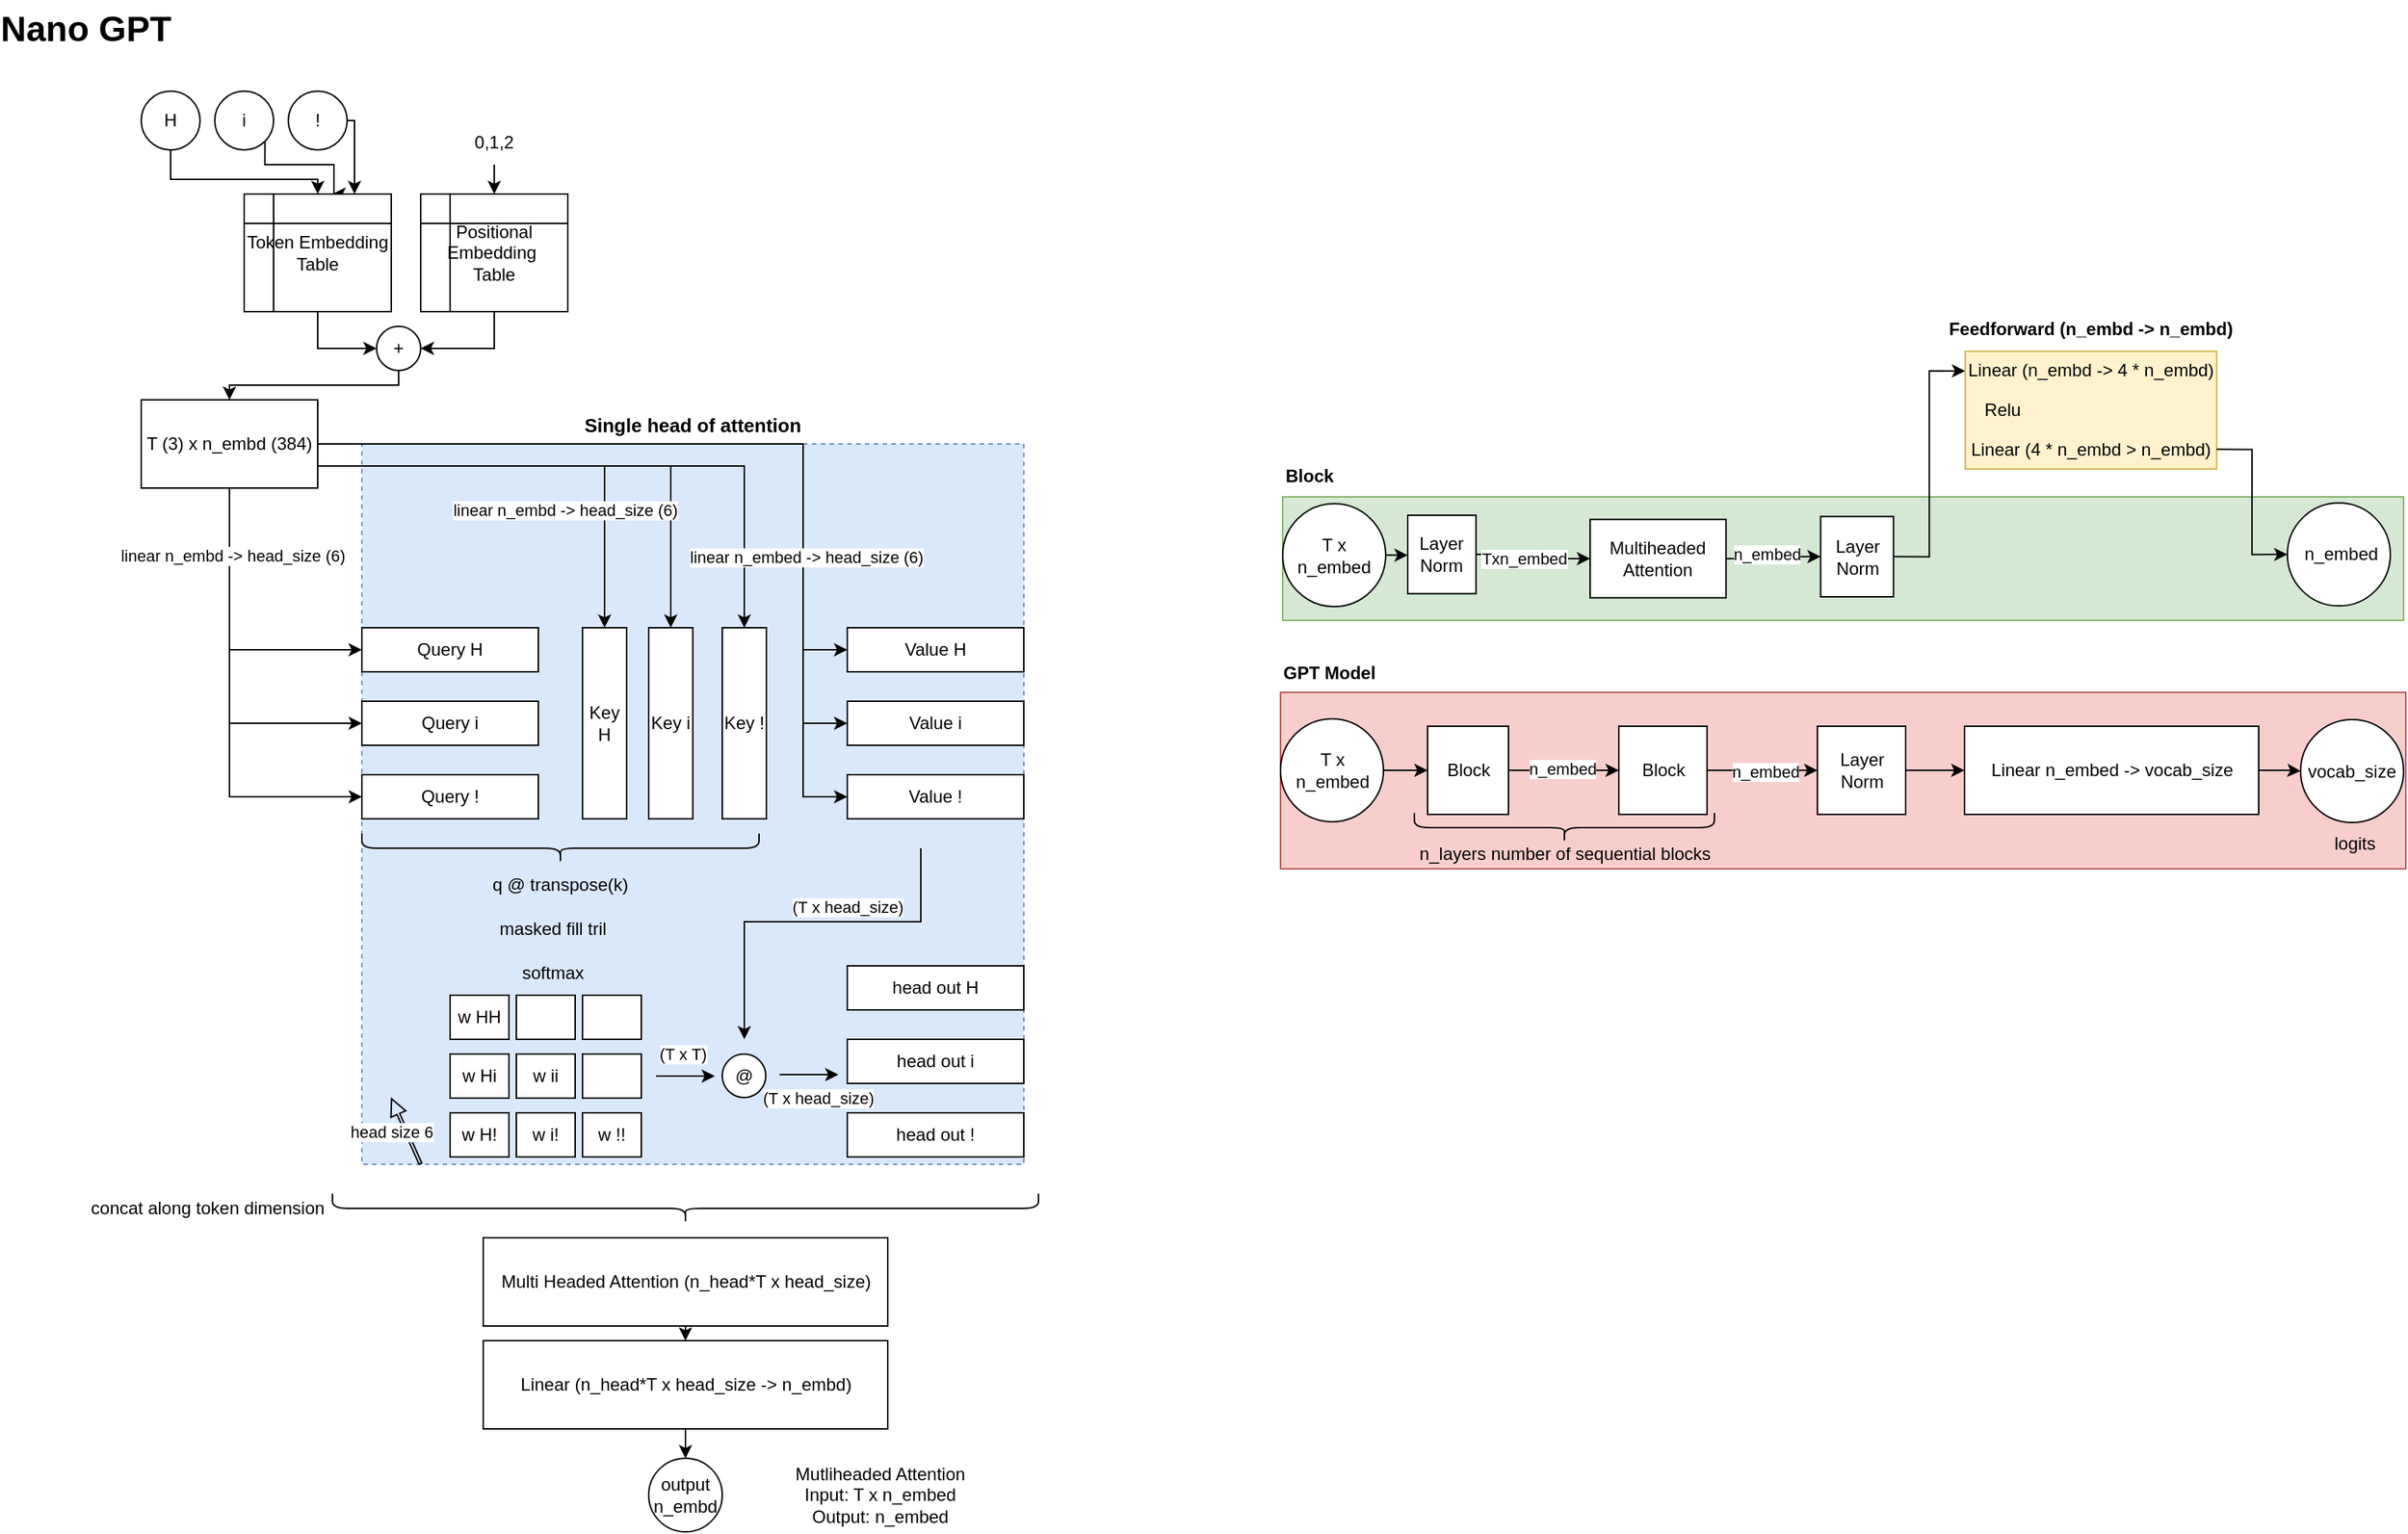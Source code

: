 <mxfile version="24.7.1" type="github">
  <diagram name="Page-1" id="XNl8anMvCdZQgOmeoOen">
    <mxGraphModel dx="3495" dy="2838" grid="0" gridSize="10" guides="1" tooltips="1" connect="1" arrows="1" fold="1" page="1" pageScale="1" pageWidth="850" pageHeight="1100" math="0" shadow="0">
      <root>
        <mxCell id="0" />
        <mxCell id="1" parent="0" />
        <mxCell id="Mk_iKz1ua9PjmVDizpKL-88" value="Single head of attention" style="group;fillColor=#dae8fc;strokeColor=#6c8ebf;gradientColor=none;rounded=0;perimeterSpacing=0;dashed=1;spacingTop=-25;spacing=0;spacingLeft=0;treeFolding=1;fontStyle=1;fontSize=13;noLabel=0;" parent="1" vertex="1" connectable="0">
          <mxGeometry x="277" y="323" width="450" height="490" as="geometry" />
        </mxCell>
        <mxCell id="Mk_iKz1ua9PjmVDizpKL-30" style="edgeStyle=orthogonalEdgeStyle;rounded=0;orthogonalLoop=1;jettySize=auto;html=1;exitX=0.5;exitY=1;exitDx=0;exitDy=0;entryX=0;entryY=0.5;entryDx=0;entryDy=0;" parent="Mk_iKz1ua9PjmVDizpKL-88" source="Mk_iKz1ua9PjmVDizpKL-18" target="Mk_iKz1ua9PjmVDizpKL-25" edge="1">
          <mxGeometry relative="1" as="geometry" />
        </mxCell>
        <mxCell id="Mk_iKz1ua9PjmVDizpKL-31" style="edgeStyle=orthogonalEdgeStyle;rounded=0;orthogonalLoop=1;jettySize=auto;html=1;exitX=0.5;exitY=1;exitDx=0;exitDy=0;entryX=0;entryY=0.5;entryDx=0;entryDy=0;" parent="Mk_iKz1ua9PjmVDizpKL-88" source="Mk_iKz1ua9PjmVDizpKL-18" target="Mk_iKz1ua9PjmVDizpKL-26" edge="1">
          <mxGeometry relative="1" as="geometry" />
        </mxCell>
        <mxCell id="Mk_iKz1ua9PjmVDizpKL-32" style="edgeStyle=orthogonalEdgeStyle;rounded=0;orthogonalLoop=1;jettySize=auto;html=1;exitX=0.5;exitY=1;exitDx=0;exitDy=0;entryX=0;entryY=0.5;entryDx=0;entryDy=0;" parent="Mk_iKz1ua9PjmVDizpKL-88" source="Mk_iKz1ua9PjmVDizpKL-18" target="Mk_iKz1ua9PjmVDizpKL-27" edge="1">
          <mxGeometry relative="1" as="geometry" />
        </mxCell>
        <mxCell id="Mk_iKz1ua9PjmVDizpKL-33" value="linear n_embd -&amp;gt; head_size (6)" style="edgeLabel;html=1;align=center;verticalAlign=middle;resizable=0;points=[];" parent="Mk_iKz1ua9PjmVDizpKL-32" vertex="1" connectable="0">
          <mxGeometry x="-0.694" y="2" relative="1" as="geometry">
            <mxPoint as="offset" />
          </mxGeometry>
        </mxCell>
        <mxCell id="Mk_iKz1ua9PjmVDizpKL-39" style="edgeStyle=orthogonalEdgeStyle;rounded=0;orthogonalLoop=1;jettySize=auto;html=1;exitX=1;exitY=0.5;exitDx=0;exitDy=0;entryX=0;entryY=0.5;entryDx=0;entryDy=0;" parent="Mk_iKz1ua9PjmVDizpKL-88" source="Mk_iKz1ua9PjmVDizpKL-18" target="Mk_iKz1ua9PjmVDizpKL-36" edge="1">
          <mxGeometry relative="1" as="geometry">
            <Array as="points">
              <mxPoint x="165.0" y="15" />
            </Array>
          </mxGeometry>
        </mxCell>
        <mxCell id="Mk_iKz1ua9PjmVDizpKL-40" style="edgeStyle=orthogonalEdgeStyle;rounded=0;orthogonalLoop=1;jettySize=auto;html=1;exitX=1;exitY=0.5;exitDx=0;exitDy=0;entryX=0;entryY=0.5;entryDx=0;entryDy=0;" parent="Mk_iKz1ua9PjmVDizpKL-88" source="Mk_iKz1ua9PjmVDizpKL-18" target="Mk_iKz1ua9PjmVDizpKL-37" edge="1">
          <mxGeometry relative="1" as="geometry">
            <Array as="points">
              <mxPoint x="210.0" y="15" />
            </Array>
          </mxGeometry>
        </mxCell>
        <mxCell id="Mk_iKz1ua9PjmVDizpKL-46" style="edgeStyle=orthogonalEdgeStyle;rounded=0;orthogonalLoop=1;jettySize=auto;html=1;exitX=1;exitY=0.25;exitDx=0;exitDy=0;entryX=0;entryY=0.5;entryDx=0;entryDy=0;" parent="Mk_iKz1ua9PjmVDizpKL-88" source="Mk_iKz1ua9PjmVDizpKL-18" target="Mk_iKz1ua9PjmVDizpKL-43" edge="1">
          <mxGeometry relative="1" as="geometry">
            <Array as="points">
              <mxPoint x="300.0" />
              <mxPoint x="300.0" y="240" />
            </Array>
          </mxGeometry>
        </mxCell>
        <mxCell id="Mk_iKz1ua9PjmVDizpKL-34" style="edgeStyle=orthogonalEdgeStyle;rounded=0;orthogonalLoop=1;jettySize=auto;html=1;entryX=0;entryY=0.5;entryDx=0;entryDy=0;" parent="Mk_iKz1ua9PjmVDizpKL-88" source="Mk_iKz1ua9PjmVDizpKL-18" target="Mk_iKz1ua9PjmVDizpKL-38" edge="1">
          <mxGeometry relative="1" as="geometry">
            <mxPoint x="130.0" y="45" as="sourcePoint" />
            <Array as="points">
              <mxPoint x="260.0" y="15" />
            </Array>
          </mxGeometry>
        </mxCell>
        <mxCell id="Mk_iKz1ua9PjmVDizpKL-35" value="linear n_embd -&amp;gt; head_size (6)" style="edgeLabel;html=1;align=center;verticalAlign=middle;resizable=0;points=[];" parent="Mk_iKz1ua9PjmVDizpKL-34" vertex="1" connectable="0">
          <mxGeometry x="-0.694" y="2" relative="1" as="geometry">
            <mxPoint x="107" y="32" as="offset" />
          </mxGeometry>
        </mxCell>
        <mxCell id="Mk_iKz1ua9PjmVDizpKL-87" value="" style="group" parent="Mk_iKz1ua9PjmVDizpKL-88" vertex="1" connectable="0">
          <mxGeometry y="125" width="450.0" height="365" as="geometry" />
        </mxCell>
        <mxCell id="Mk_iKz1ua9PjmVDizpKL-25" value="Query H" style="rounded=0;whiteSpace=wrap;html=1;" parent="Mk_iKz1ua9PjmVDizpKL-87" vertex="1">
          <mxGeometry width="120.0" height="30" as="geometry" />
        </mxCell>
        <mxCell id="Mk_iKz1ua9PjmVDizpKL-26" value="Query i" style="rounded=0;whiteSpace=wrap;html=1;" parent="Mk_iKz1ua9PjmVDizpKL-87" vertex="1">
          <mxGeometry y="50" width="120.0" height="30" as="geometry" />
        </mxCell>
        <mxCell id="Mk_iKz1ua9PjmVDizpKL-27" value="Query !" style="rounded=0;whiteSpace=wrap;html=1;" parent="Mk_iKz1ua9PjmVDizpKL-87" vertex="1">
          <mxGeometry y="100" width="120.0" height="30" as="geometry" />
        </mxCell>
        <mxCell id="Mk_iKz1ua9PjmVDizpKL-36" value="Key H" style="rounded=0;whiteSpace=wrap;html=1;direction=south;" parent="Mk_iKz1ua9PjmVDizpKL-87" vertex="1">
          <mxGeometry x="150.0" width="30.0" height="130" as="geometry" />
        </mxCell>
        <mxCell id="Mk_iKz1ua9PjmVDizpKL-37" value="Key i" style="rounded=0;whiteSpace=wrap;html=1;direction=south;" parent="Mk_iKz1ua9PjmVDizpKL-87" vertex="1">
          <mxGeometry x="195.0" width="30.0" height="130" as="geometry" />
        </mxCell>
        <mxCell id="Mk_iKz1ua9PjmVDizpKL-38" value="Key !" style="rounded=0;whiteSpace=wrap;html=1;direction=south;" parent="Mk_iKz1ua9PjmVDizpKL-87" vertex="1">
          <mxGeometry x="245.0" width="30.0" height="130" as="geometry" />
        </mxCell>
        <mxCell id="Mk_iKz1ua9PjmVDizpKL-41" value="Value H" style="rounded=0;whiteSpace=wrap;html=1;" parent="Mk_iKz1ua9PjmVDizpKL-87" vertex="1">
          <mxGeometry x="330.0" width="120.0" height="30" as="geometry" />
        </mxCell>
        <mxCell id="Mk_iKz1ua9PjmVDizpKL-42" value="Value i" style="rounded=0;whiteSpace=wrap;html=1;" parent="Mk_iKz1ua9PjmVDizpKL-87" vertex="1">
          <mxGeometry x="330.0" y="50" width="120.0" height="30" as="geometry" />
        </mxCell>
        <mxCell id="Mk_iKz1ua9PjmVDizpKL-43" value="Value !" style="rounded=0;whiteSpace=wrap;html=1;" parent="Mk_iKz1ua9PjmVDizpKL-87" vertex="1">
          <mxGeometry x="330.0" y="100" width="120.0" height="30" as="geometry" />
        </mxCell>
        <mxCell id="Mk_iKz1ua9PjmVDizpKL-47" value="q @ transpose(k)" style="text;html=1;align=center;verticalAlign=middle;whiteSpace=wrap;rounded=0;" parent="Mk_iKz1ua9PjmVDizpKL-87" vertex="1">
          <mxGeometry x="80.0" y="160" width="110.0" height="30" as="geometry" />
        </mxCell>
        <mxCell id="Mk_iKz1ua9PjmVDizpKL-48" value="masked fill tril" style="text;html=1;align=center;verticalAlign=middle;whiteSpace=wrap;rounded=0;" parent="Mk_iKz1ua9PjmVDizpKL-87" vertex="1">
          <mxGeometry x="85.0" y="190" width="90.0" height="30" as="geometry" />
        </mxCell>
        <mxCell id="Mk_iKz1ua9PjmVDizpKL-49" value="softmax" style="text;html=1;align=center;verticalAlign=middle;whiteSpace=wrap;rounded=0;" parent="Mk_iKz1ua9PjmVDizpKL-87" vertex="1">
          <mxGeometry x="100.0" y="220" width="60.0" height="30" as="geometry" />
        </mxCell>
        <mxCell id="Mk_iKz1ua9PjmVDizpKL-50" value="" style="shape=curlyBracket;whiteSpace=wrap;html=1;rounded=1;labelPosition=left;verticalLabelPosition=middle;align=right;verticalAlign=middle;rotation=-90;" parent="Mk_iKz1ua9PjmVDizpKL-87" vertex="1">
          <mxGeometry x="125.0" y="15" width="20.0" height="270" as="geometry" />
        </mxCell>
        <mxCell id="Mk_iKz1ua9PjmVDizpKL-51" value="w HH" style="rounded=0;whiteSpace=wrap;html=1;" parent="Mk_iKz1ua9PjmVDizpKL-87" vertex="1">
          <mxGeometry x="60.0" y="250" width="40.0" height="30" as="geometry" />
        </mxCell>
        <mxCell id="Mk_iKz1ua9PjmVDizpKL-52" value="w Hi" style="rounded=0;whiteSpace=wrap;html=1;" parent="Mk_iKz1ua9PjmVDizpKL-87" vertex="1">
          <mxGeometry x="60.0" y="290" width="40.0" height="30" as="geometry" />
        </mxCell>
        <mxCell id="Mk_iKz1ua9PjmVDizpKL-53" value="w H!" style="rounded=0;whiteSpace=wrap;html=1;" parent="Mk_iKz1ua9PjmVDizpKL-87" vertex="1">
          <mxGeometry x="60.0" y="330" width="40.0" height="30" as="geometry" />
        </mxCell>
        <mxCell id="Mk_iKz1ua9PjmVDizpKL-54" value="" style="rounded=0;whiteSpace=wrap;html=1;" parent="Mk_iKz1ua9PjmVDizpKL-87" vertex="1">
          <mxGeometry x="105.0" y="250" width="40.0" height="30" as="geometry" />
        </mxCell>
        <mxCell id="Mk_iKz1ua9PjmVDizpKL-55" value="w ii" style="rounded=0;whiteSpace=wrap;html=1;" parent="Mk_iKz1ua9PjmVDizpKL-87" vertex="1">
          <mxGeometry x="105.0" y="290" width="40.0" height="30" as="geometry" />
        </mxCell>
        <mxCell id="Mk_iKz1ua9PjmVDizpKL-56" value="w i!" style="rounded=0;whiteSpace=wrap;html=1;" parent="Mk_iKz1ua9PjmVDizpKL-87" vertex="1">
          <mxGeometry x="105.0" y="330" width="40.0" height="30" as="geometry" />
        </mxCell>
        <mxCell id="Mk_iKz1ua9PjmVDizpKL-57" value="" style="rounded=0;whiteSpace=wrap;html=1;" parent="Mk_iKz1ua9PjmVDizpKL-87" vertex="1">
          <mxGeometry x="150.0" y="250" width="40.0" height="30" as="geometry" />
        </mxCell>
        <mxCell id="Mk_iKz1ua9PjmVDizpKL-58" value="" style="rounded=0;whiteSpace=wrap;html=1;" parent="Mk_iKz1ua9PjmVDizpKL-87" vertex="1">
          <mxGeometry x="150.0" y="290" width="40.0" height="30" as="geometry" />
        </mxCell>
        <mxCell id="Mk_iKz1ua9PjmVDizpKL-59" value="w !!" style="rounded=0;whiteSpace=wrap;html=1;" parent="Mk_iKz1ua9PjmVDizpKL-87" vertex="1">
          <mxGeometry x="150.0" y="330" width="40.0" height="30" as="geometry" />
        </mxCell>
        <mxCell id="Mk_iKz1ua9PjmVDizpKL-60" value="" style="shape=flexArrow;endArrow=classic;html=1;rounded=0;width=2;endSize=3.44;endWidth=8;" parent="Mk_iKz1ua9PjmVDizpKL-87" edge="1">
          <mxGeometry width="50" height="50" relative="1" as="geometry">
            <mxPoint x="40.0" y="365" as="sourcePoint" />
            <mxPoint x="20.0" y="320" as="targetPoint" />
          </mxGeometry>
        </mxCell>
        <mxCell id="Mk_iKz1ua9PjmVDizpKL-61" value="head size 6" style="edgeLabel;html=1;align=center;verticalAlign=middle;resizable=0;points=[];" parent="Mk_iKz1ua9PjmVDizpKL-60" vertex="1" connectable="0">
          <mxGeometry x="-0.1" y="2" relative="1" as="geometry">
            <mxPoint x="-9" y="-3" as="offset" />
          </mxGeometry>
        </mxCell>
        <mxCell id="Mk_iKz1ua9PjmVDizpKL-63" value="@" style="ellipse;whiteSpace=wrap;html=1;aspect=fixed;" parent="Mk_iKz1ua9PjmVDizpKL-87" vertex="1">
          <mxGeometry x="245.0" y="290" width="29.602" height="29.602" as="geometry" />
        </mxCell>
        <mxCell id="Mk_iKz1ua9PjmVDizpKL-65" value="" style="endArrow=classic;html=1;rounded=0;" parent="Mk_iKz1ua9PjmVDizpKL-87" edge="1">
          <mxGeometry width="50" height="50" relative="1" as="geometry">
            <mxPoint x="380.0" y="150" as="sourcePoint" />
            <mxPoint x="260.0" y="280" as="targetPoint" />
            <Array as="points">
              <mxPoint x="380.0" y="200" />
              <mxPoint x="260.0" y="200" />
            </Array>
          </mxGeometry>
        </mxCell>
        <mxCell id="Mk_iKz1ua9PjmVDizpKL-83" value="(T x head_size)" style="edgeLabel;html=1;align=center;verticalAlign=middle;resizable=0;points=[];" parent="Mk_iKz1ua9PjmVDizpKL-65" vertex="1" connectable="0">
          <mxGeometry x="-0.232" y="2" relative="1" as="geometry">
            <mxPoint x="-4" y="-12" as="offset" />
          </mxGeometry>
        </mxCell>
        <mxCell id="Mk_iKz1ua9PjmVDizpKL-66" value="" style="endArrow=classic;html=1;rounded=0;" parent="Mk_iKz1ua9PjmVDizpKL-87" edge="1">
          <mxGeometry width="50" height="50" relative="1" as="geometry">
            <mxPoint x="200.0" y="305" as="sourcePoint" />
            <mxPoint x="240.0" y="305" as="targetPoint" />
          </mxGeometry>
        </mxCell>
        <mxCell id="Mk_iKz1ua9PjmVDizpKL-85" value="(T x T)" style="edgeLabel;html=1;align=center;verticalAlign=middle;resizable=0;points=[];" parent="Mk_iKz1ua9PjmVDizpKL-66" vertex="1" connectable="0">
          <mxGeometry x="-0.1" y="4" relative="1" as="geometry">
            <mxPoint y="-11" as="offset" />
          </mxGeometry>
        </mxCell>
        <mxCell id="Mk_iKz1ua9PjmVDizpKL-68" value="" style="endArrow=classic;html=1;rounded=0;" parent="Mk_iKz1ua9PjmVDizpKL-87" edge="1">
          <mxGeometry width="50" height="50" relative="1" as="geometry">
            <mxPoint x="284.0" y="304" as="sourcePoint" />
            <mxPoint x="324.0" y="304" as="targetPoint" />
          </mxGeometry>
        </mxCell>
        <mxCell id="Mk_iKz1ua9PjmVDizpKL-86" value="(T x head_size)" style="edgeLabel;html=1;align=center;verticalAlign=middle;resizable=0;points=[];" parent="Mk_iKz1ua9PjmVDizpKL-68" vertex="1" connectable="0">
          <mxGeometry x="-0.2" y="1" relative="1" as="geometry">
            <mxPoint x="10" y="17" as="offset" />
          </mxGeometry>
        </mxCell>
        <mxCell id="Mk_iKz1ua9PjmVDizpKL-80" value="head out H" style="rounded=0;whiteSpace=wrap;html=1;" parent="Mk_iKz1ua9PjmVDizpKL-87" vertex="1">
          <mxGeometry x="330.0" y="230" width="120.0" height="30" as="geometry" />
        </mxCell>
        <mxCell id="Mk_iKz1ua9PjmVDizpKL-81" value="head out i" style="rounded=0;whiteSpace=wrap;html=1;" parent="Mk_iKz1ua9PjmVDizpKL-87" vertex="1">
          <mxGeometry x="330.0" y="280" width="120.0" height="30" as="geometry" />
        </mxCell>
        <mxCell id="Mk_iKz1ua9PjmVDizpKL-82" value="head out !" style="rounded=0;whiteSpace=wrap;html=1;" parent="Mk_iKz1ua9PjmVDizpKL-87" vertex="1">
          <mxGeometry x="330.0" y="330" width="120.0" height="30" as="geometry" />
        </mxCell>
        <mxCell id="Mk_iKz1ua9PjmVDizpKL-95" style="edgeStyle=orthogonalEdgeStyle;rounded=0;orthogonalLoop=1;jettySize=auto;html=1;exitX=1;exitY=0.25;exitDx=0;exitDy=0;" parent="Mk_iKz1ua9PjmVDizpKL-87" source="Mk_iKz1ua9PjmVDizpKL-18" edge="1">
          <mxGeometry relative="1" as="geometry">
            <mxPoint x="10" y="-110" as="sourcePoint" />
            <mxPoint x="330" y="15" as="targetPoint" />
            <Array as="points">
              <mxPoint x="300" y="-125" />
              <mxPoint x="300" y="15" />
            </Array>
          </mxGeometry>
        </mxCell>
        <mxCell id="Mk_iKz1ua9PjmVDizpKL-99" style="edgeStyle=orthogonalEdgeStyle;rounded=0;orthogonalLoop=1;jettySize=auto;html=1;exitX=1;exitY=0.25;exitDx=0;exitDy=0;entryX=0;entryY=0.5;entryDx=0;entryDy=0;" parent="Mk_iKz1ua9PjmVDizpKL-88" target="Mk_iKz1ua9PjmVDizpKL-42" edge="1">
          <mxGeometry relative="1" as="geometry">
            <mxPoint as="sourcePoint" />
            <mxPoint x="330" y="140" as="targetPoint" />
            <Array as="points">
              <mxPoint x="300" />
              <mxPoint x="300" y="190" />
            </Array>
          </mxGeometry>
        </mxCell>
        <mxCell id="Mk_iKz1ua9PjmVDizpKL-100" value="linear n_embed -&amp;gt; head_size (6)" style="edgeLabel;html=1;align=center;verticalAlign=middle;resizable=0;points=[];" parent="Mk_iKz1ua9PjmVDizpKL-99" vertex="1" connectable="0">
          <mxGeometry x="0.45" y="2" relative="1" as="geometry">
            <mxPoint as="offset" />
          </mxGeometry>
        </mxCell>
        <mxCell id="Mk_iKz1ua9PjmVDizpKL-7" style="edgeStyle=orthogonalEdgeStyle;rounded=0;orthogonalLoop=1;jettySize=auto;html=1;exitX=0.5;exitY=1;exitDx=0;exitDy=0;" parent="1" source="Mk_iKz1ua9PjmVDizpKL-1" target="Mk_iKz1ua9PjmVDizpKL-4" edge="1">
          <mxGeometry relative="1" as="geometry">
            <Array as="points">
              <mxPoint x="147" y="143" />
              <mxPoint x="247" y="143" />
            </Array>
          </mxGeometry>
        </mxCell>
        <mxCell id="Mk_iKz1ua9PjmVDizpKL-1" value="H" style="ellipse;whiteSpace=wrap;html=1;aspect=fixed;" parent="1" vertex="1">
          <mxGeometry x="127" y="83" width="40" height="40" as="geometry" />
        </mxCell>
        <mxCell id="Mk_iKz1ua9PjmVDizpKL-8" style="edgeStyle=orthogonalEdgeStyle;rounded=0;orthogonalLoop=1;jettySize=auto;html=1;exitX=1;exitY=1;exitDx=0;exitDy=0;" parent="1" source="Mk_iKz1ua9PjmVDizpKL-2" edge="1">
          <mxGeometry relative="1" as="geometry">
            <mxPoint x="257" y="153" as="targetPoint" />
            <Array as="points">
              <mxPoint x="211" y="133" />
              <mxPoint x="258" y="133" />
            </Array>
          </mxGeometry>
        </mxCell>
        <mxCell id="Mk_iKz1ua9PjmVDizpKL-2" value="i" style="ellipse;whiteSpace=wrap;html=1;aspect=fixed;" parent="1" vertex="1">
          <mxGeometry x="177" y="83" width="40" height="40" as="geometry" />
        </mxCell>
        <mxCell id="Mk_iKz1ua9PjmVDizpKL-9" style="edgeStyle=orthogonalEdgeStyle;rounded=0;orthogonalLoop=1;jettySize=auto;html=1;exitX=1;exitY=0.5;exitDx=0;exitDy=0;entryX=0.75;entryY=0;entryDx=0;entryDy=0;" parent="1" source="Mk_iKz1ua9PjmVDizpKL-3" target="Mk_iKz1ua9PjmVDizpKL-4" edge="1">
          <mxGeometry relative="1" as="geometry">
            <Array as="points">
              <mxPoint x="272" y="103" />
            </Array>
          </mxGeometry>
        </mxCell>
        <mxCell id="Mk_iKz1ua9PjmVDizpKL-3" value="!" style="ellipse;whiteSpace=wrap;html=1;aspect=fixed;" parent="1" vertex="1">
          <mxGeometry x="227" y="83" width="40" height="40" as="geometry" />
        </mxCell>
        <mxCell id="Mk_iKz1ua9PjmVDizpKL-23" style="edgeStyle=orthogonalEdgeStyle;rounded=0;orthogonalLoop=1;jettySize=auto;html=1;exitX=0.5;exitY=1;exitDx=0;exitDy=0;entryX=0;entryY=0.5;entryDx=0;entryDy=0;" parent="1" source="Mk_iKz1ua9PjmVDizpKL-4" target="Mk_iKz1ua9PjmVDizpKL-19" edge="1">
          <mxGeometry relative="1" as="geometry">
            <Array as="points">
              <mxPoint x="247" y="258" />
            </Array>
          </mxGeometry>
        </mxCell>
        <mxCell id="Mk_iKz1ua9PjmVDizpKL-4" value="Token Embedding Table" style="shape=internalStorage;whiteSpace=wrap;html=1;backgroundOutline=1;" parent="1" vertex="1">
          <mxGeometry x="197" y="153" width="100" height="80" as="geometry" />
        </mxCell>
        <mxCell id="Mk_iKz1ua9PjmVDizpKL-22" style="edgeStyle=orthogonalEdgeStyle;rounded=0;orthogonalLoop=1;jettySize=auto;html=1;exitX=0.5;exitY=1;exitDx=0;exitDy=0;entryX=1;entryY=0.5;entryDx=0;entryDy=0;" parent="1" source="Mk_iKz1ua9PjmVDizpKL-5" target="Mk_iKz1ua9PjmVDizpKL-19" edge="1">
          <mxGeometry relative="1" as="geometry" />
        </mxCell>
        <mxCell id="Mk_iKz1ua9PjmVDizpKL-5" value="Positional Embedding&amp;nbsp;&lt;div&gt;Table&lt;/div&gt;" style="shape=internalStorage;whiteSpace=wrap;html=1;backgroundOutline=1;" parent="1" vertex="1">
          <mxGeometry x="317" y="153" width="100" height="80" as="geometry" />
        </mxCell>
        <mxCell id="Mk_iKz1ua9PjmVDizpKL-10" value="0,1,2" style="text;html=1;align=center;verticalAlign=middle;whiteSpace=wrap;rounded=0;" parent="1" vertex="1">
          <mxGeometry x="337" y="103" width="60" height="30" as="geometry" />
        </mxCell>
        <mxCell id="Mk_iKz1ua9PjmVDizpKL-14" value="" style="endArrow=classic;html=1;rounded=0;exitX=0.5;exitY=1;exitDx=0;exitDy=0;" parent="1" source="Mk_iKz1ua9PjmVDizpKL-10" target="Mk_iKz1ua9PjmVDizpKL-5" edge="1">
          <mxGeometry width="50" height="50" relative="1" as="geometry">
            <mxPoint x="557" y="593" as="sourcePoint" />
            <mxPoint x="607" y="543" as="targetPoint" />
          </mxGeometry>
        </mxCell>
        <mxCell id="Mk_iKz1ua9PjmVDizpKL-18" value="T (3) x n_embd (384)" style="rounded=0;whiteSpace=wrap;html=1;" parent="1" vertex="1">
          <mxGeometry x="127" y="293" width="120" height="60" as="geometry" />
        </mxCell>
        <mxCell id="Mk_iKz1ua9PjmVDizpKL-24" style="edgeStyle=orthogonalEdgeStyle;rounded=0;orthogonalLoop=1;jettySize=auto;html=1;entryX=0.5;entryY=0;entryDx=0;entryDy=0;" parent="1" source="Mk_iKz1ua9PjmVDizpKL-19" target="Mk_iKz1ua9PjmVDizpKL-18" edge="1">
          <mxGeometry relative="1" as="geometry">
            <Array as="points">
              <mxPoint x="302" y="283" />
              <mxPoint x="187" y="283" />
            </Array>
          </mxGeometry>
        </mxCell>
        <mxCell id="Mk_iKz1ua9PjmVDizpKL-19" value="+" style="ellipse;whiteSpace=wrap;html=1;aspect=fixed;" parent="1" vertex="1">
          <mxGeometry x="287" y="243" width="30" height="30" as="geometry" />
        </mxCell>
        <mxCell id="Mk_iKz1ua9PjmVDizpKL-104" value="concat along token dimension&amp;nbsp;" style="shape=curlyBracket;whiteSpace=wrap;html=1;rounded=1;labelPosition=left;verticalLabelPosition=middle;align=right;verticalAlign=middle;direction=north;" parent="1" vertex="1">
          <mxGeometry x="257" y="833" width="480" height="20" as="geometry" />
        </mxCell>
        <mxCell id="Mk_iKz1ua9PjmVDizpKL-108" style="edgeStyle=orthogonalEdgeStyle;rounded=0;orthogonalLoop=1;jettySize=auto;html=1;exitX=0.5;exitY=1;exitDx=0;exitDy=0;entryX=0.5;entryY=0;entryDx=0;entryDy=0;" parent="1" source="Mk_iKz1ua9PjmVDizpKL-105" target="Mk_iKz1ua9PjmVDizpKL-107" edge="1">
          <mxGeometry relative="1" as="geometry" />
        </mxCell>
        <mxCell id="Mk_iKz1ua9PjmVDizpKL-105" value="Multi Headed Attention (n_head*T x head_size)" style="rounded=0;whiteSpace=wrap;html=1;" parent="1" vertex="1">
          <mxGeometry x="359.5" y="863" width="275" height="60" as="geometry" />
        </mxCell>
        <mxCell id="Mk_iKz1ua9PjmVDizpKL-110" style="edgeStyle=orthogonalEdgeStyle;rounded=0;orthogonalLoop=1;jettySize=auto;html=1;exitX=0.5;exitY=1;exitDx=0;exitDy=0;" parent="1" source="Mk_iKz1ua9PjmVDizpKL-107" target="Mk_iKz1ua9PjmVDizpKL-109" edge="1">
          <mxGeometry relative="1" as="geometry" />
        </mxCell>
        <mxCell id="Mk_iKz1ua9PjmVDizpKL-107" value="Linear (n_head*T x head_size -&amp;gt; n_embd)" style="rounded=0;whiteSpace=wrap;html=1;" parent="1" vertex="1">
          <mxGeometry x="359.5" y="933" width="275" height="60" as="geometry" />
        </mxCell>
        <mxCell id="Mk_iKz1ua9PjmVDizpKL-109" value="output n_embd" style="ellipse;whiteSpace=wrap;html=1;aspect=fixed;" parent="1" vertex="1">
          <mxGeometry x="472" y="1013" width="50" height="50" as="geometry" />
        </mxCell>
        <mxCell id="GyelALm-Ci6SsUnXTWCS-7" value="&lt;div&gt;Mutliheaded Attention&lt;/div&gt;Input: T x n_embed&lt;div&gt;Output: n_embed&lt;/div&gt;" style="text;html=1;align=center;verticalAlign=middle;whiteSpace=wrap;rounded=0;" vertex="1" parent="1">
          <mxGeometry x="557" y="1013" width="145" height="50" as="geometry" />
        </mxCell>
        <mxCell id="GyelALm-Ci6SsUnXTWCS-22" value="Block" style="group;fillColor=#d5e8d4;strokeColor=#82b366;fontStyle=1;spacingTop=-28;align=left;" vertex="1" connectable="0" parent="1">
          <mxGeometry x="903" y="359" width="762" height="84" as="geometry" />
        </mxCell>
        <mxCell id="GyelALm-Ci6SsUnXTWCS-12" style="edgeStyle=orthogonalEdgeStyle;rounded=0;orthogonalLoop=1;jettySize=auto;html=1;exitX=1;exitY=0.5;exitDx=0;exitDy=0;entryX=0;entryY=0.5;entryDx=0;entryDy=0;" edge="1" parent="GyelALm-Ci6SsUnXTWCS-22" source="GyelALm-Ci6SsUnXTWCS-8" target="GyelALm-Ci6SsUnXTWCS-9">
          <mxGeometry relative="1" as="geometry" />
        </mxCell>
        <mxCell id="GyelALm-Ci6SsUnXTWCS-8" value="T x n_embed" style="ellipse;whiteSpace=wrap;html=1;aspect=fixed;" vertex="1" parent="GyelALm-Ci6SsUnXTWCS-22">
          <mxGeometry y="4.66" width="70" height="70" as="geometry" />
        </mxCell>
        <mxCell id="GyelALm-Ci6SsUnXTWCS-13" style="edgeStyle=orthogonalEdgeStyle;rounded=0;orthogonalLoop=1;jettySize=auto;html=1;exitX=1;exitY=0.5;exitDx=0;exitDy=0;entryX=0;entryY=0.5;entryDx=0;entryDy=0;" edge="1" parent="GyelALm-Ci6SsUnXTWCS-22" source="GyelALm-Ci6SsUnXTWCS-9" target="GyelALm-Ci6SsUnXTWCS-10">
          <mxGeometry relative="1" as="geometry" />
        </mxCell>
        <mxCell id="GyelALm-Ci6SsUnXTWCS-17" value="Txn_embed" style="edgeLabel;html=1;align=center;verticalAlign=middle;resizable=0;points=[];" vertex="1" connectable="0" parent="GyelALm-Ci6SsUnXTWCS-13">
          <mxGeometry x="0.192" y="-2" relative="1" as="geometry">
            <mxPoint x="-13" y="-2" as="offset" />
          </mxGeometry>
        </mxCell>
        <mxCell id="GyelALm-Ci6SsUnXTWCS-9" value="Layer Norm" style="rounded=0;whiteSpace=wrap;html=1;" vertex="1" parent="GyelALm-Ci6SsUnXTWCS-22">
          <mxGeometry x="84.996" y="12.5" width="46.432" height="53.33" as="geometry" />
        </mxCell>
        <mxCell id="GyelALm-Ci6SsUnXTWCS-14" style="edgeStyle=orthogonalEdgeStyle;rounded=0;orthogonalLoop=1;jettySize=auto;html=1;exitX=1;exitY=0.5;exitDx=0;exitDy=0;entryX=0;entryY=0.5;entryDx=0;entryDy=0;" edge="1" parent="GyelALm-Ci6SsUnXTWCS-22" source="GyelALm-Ci6SsUnXTWCS-10" target="GyelALm-Ci6SsUnXTWCS-11">
          <mxGeometry relative="1" as="geometry" />
        </mxCell>
        <mxCell id="GyelALm-Ci6SsUnXTWCS-16" value="n_embed" style="edgeLabel;html=1;align=center;verticalAlign=middle;resizable=0;points=[];" vertex="1" connectable="0" parent="GyelALm-Ci6SsUnXTWCS-14">
          <mxGeometry x="-0.176" y="3" relative="1" as="geometry">
            <mxPoint as="offset" />
          </mxGeometry>
        </mxCell>
        <mxCell id="GyelALm-Ci6SsUnXTWCS-10" value="Multiheaded Attention" style="rounded=0;whiteSpace=wrap;html=1;" vertex="1" parent="GyelALm-Ci6SsUnXTWCS-22">
          <mxGeometry x="209.003" y="15.333" width="92.364" height="53.333" as="geometry" />
        </mxCell>
        <mxCell id="GyelALm-Ci6SsUnXTWCS-11" value="Layer Norm" style="rounded=0;whiteSpace=wrap;html=1;" vertex="1" parent="GyelALm-Ci6SsUnXTWCS-22">
          <mxGeometry x="365.688" y="13.33" width="49.539" height="54.67" as="geometry" />
        </mxCell>
        <mxCell id="GyelALm-Ci6SsUnXTWCS-20" value="&amp;nbsp;n_embed" style="ellipse;whiteSpace=wrap;html=1;aspect=fixed;" vertex="1" parent="GyelALm-Ci6SsUnXTWCS-22">
          <mxGeometry x="683" y="4.17" width="70" height="70" as="geometry" />
        </mxCell>
        <mxCell id="GyelALm-Ci6SsUnXTWCS-42" value="GPT Model" style="group;fillColor=#f8cecc;strokeColor=#b85450;fontStyle=1;spacingTop=-27;align=left;" vertex="1" connectable="0" parent="1">
          <mxGeometry x="901.5" y="492" width="765" height="120" as="geometry" />
        </mxCell>
        <mxCell id="GyelALm-Ci6SsUnXTWCS-30" style="edgeStyle=orthogonalEdgeStyle;rounded=0;orthogonalLoop=1;jettySize=auto;html=1;exitX=1;exitY=0.5;exitDx=0;exitDy=0;entryX=0;entryY=0.5;entryDx=0;entryDy=0;" edge="1" parent="GyelALm-Ci6SsUnXTWCS-42" source="GyelALm-Ci6SsUnXTWCS-23" target="GyelALm-Ci6SsUnXTWCS-25">
          <mxGeometry relative="1" as="geometry" />
        </mxCell>
        <mxCell id="GyelALm-Ci6SsUnXTWCS-36" value="n_embed" style="edgeLabel;html=1;align=center;verticalAlign=middle;resizable=0;points=[];" vertex="1" connectable="0" parent="GyelALm-Ci6SsUnXTWCS-30">
          <mxGeometry x="-0.039" y="1" relative="1" as="geometry">
            <mxPoint as="offset" />
          </mxGeometry>
        </mxCell>
        <mxCell id="GyelALm-Ci6SsUnXTWCS-23" value="Block" style="rounded=0;whiteSpace=wrap;html=1;" vertex="1" parent="GyelALm-Ci6SsUnXTWCS-42">
          <mxGeometry x="100" y="23" width="55" height="60" as="geometry" />
        </mxCell>
        <mxCell id="GyelALm-Ci6SsUnXTWCS-47" style="edgeStyle=orthogonalEdgeStyle;rounded=0;orthogonalLoop=1;jettySize=auto;html=1;" edge="1" parent="GyelALm-Ci6SsUnXTWCS-42" source="GyelALm-Ci6SsUnXTWCS-24" target="GyelALm-Ci6SsUnXTWCS-23">
          <mxGeometry relative="1" as="geometry" />
        </mxCell>
        <mxCell id="GyelALm-Ci6SsUnXTWCS-24" value="T x n_embed" style="ellipse;whiteSpace=wrap;html=1;aspect=fixed;" vertex="1" parent="GyelALm-Ci6SsUnXTWCS-42">
          <mxGeometry y="18" width="70" height="70" as="geometry" />
        </mxCell>
        <mxCell id="GyelALm-Ci6SsUnXTWCS-34" style="edgeStyle=orthogonalEdgeStyle;rounded=0;orthogonalLoop=1;jettySize=auto;html=1;entryX=0;entryY=0.5;entryDx=0;entryDy=0;" edge="1" parent="GyelALm-Ci6SsUnXTWCS-42" source="GyelALm-Ci6SsUnXTWCS-25" target="GyelALm-Ci6SsUnXTWCS-33">
          <mxGeometry relative="1" as="geometry" />
        </mxCell>
        <mxCell id="GyelALm-Ci6SsUnXTWCS-35" value="n_embed" style="edgeLabel;html=1;align=center;verticalAlign=middle;resizable=0;points=[];" vertex="1" connectable="0" parent="GyelALm-Ci6SsUnXTWCS-34">
          <mxGeometry x="0.044" y="-1" relative="1" as="geometry">
            <mxPoint as="offset" />
          </mxGeometry>
        </mxCell>
        <mxCell id="GyelALm-Ci6SsUnXTWCS-25" value="Block" style="rounded=0;whiteSpace=wrap;html=1;" vertex="1" parent="GyelALm-Ci6SsUnXTWCS-42">
          <mxGeometry x="230" y="23" width="60" height="60" as="geometry" />
        </mxCell>
        <mxCell id="GyelALm-Ci6SsUnXTWCS-31" value="" style="shape=curlyBracket;whiteSpace=wrap;html=1;rounded=1;flipH=1;labelPosition=right;verticalLabelPosition=middle;align=left;verticalAlign=middle;direction=north;size=0.5;" vertex="1" parent="GyelALm-Ci6SsUnXTWCS-42">
          <mxGeometry x="91" y="82" width="204" height="20" as="geometry" />
        </mxCell>
        <mxCell id="GyelALm-Ci6SsUnXTWCS-32" value="n_layers number of sequential blocks" style="text;html=1;align=center;verticalAlign=middle;whiteSpace=wrap;rounded=0;" vertex="1" parent="GyelALm-Ci6SsUnXTWCS-42">
          <mxGeometry x="78" y="95" width="230" height="30" as="geometry" />
        </mxCell>
        <mxCell id="GyelALm-Ci6SsUnXTWCS-38" value="" style="edgeStyle=orthogonalEdgeStyle;rounded=0;orthogonalLoop=1;jettySize=auto;html=1;" edge="1" parent="GyelALm-Ci6SsUnXTWCS-42" source="GyelALm-Ci6SsUnXTWCS-33" target="GyelALm-Ci6SsUnXTWCS-37">
          <mxGeometry relative="1" as="geometry" />
        </mxCell>
        <mxCell id="GyelALm-Ci6SsUnXTWCS-33" value="Layer Norm" style="rounded=0;whiteSpace=wrap;html=1;" vertex="1" parent="GyelALm-Ci6SsUnXTWCS-42">
          <mxGeometry x="365" y="23" width="60" height="60" as="geometry" />
        </mxCell>
        <mxCell id="GyelALm-Ci6SsUnXTWCS-41" value="" style="edgeStyle=orthogonalEdgeStyle;rounded=0;orthogonalLoop=1;jettySize=auto;html=1;" edge="1" parent="GyelALm-Ci6SsUnXTWCS-42" source="GyelALm-Ci6SsUnXTWCS-37" target="GyelALm-Ci6SsUnXTWCS-39">
          <mxGeometry relative="1" as="geometry" />
        </mxCell>
        <mxCell id="GyelALm-Ci6SsUnXTWCS-37" value="Linear n_embed -&amp;gt; vocab_size" style="rounded=0;whiteSpace=wrap;html=1;" vertex="1" parent="GyelALm-Ci6SsUnXTWCS-42">
          <mxGeometry x="465" y="23" width="200" height="60" as="geometry" />
        </mxCell>
        <mxCell id="GyelALm-Ci6SsUnXTWCS-39" value="vocab_size" style="ellipse;whiteSpace=wrap;html=1;aspect=fixed;" vertex="1" parent="GyelALm-Ci6SsUnXTWCS-42">
          <mxGeometry x="693.5" y="18.5" width="70" height="70" as="geometry" />
        </mxCell>
        <mxCell id="GyelALm-Ci6SsUnXTWCS-40" value="logits" style="text;html=1;align=center;verticalAlign=middle;whiteSpace=wrap;rounded=0;" vertex="1" parent="GyelALm-Ci6SsUnXTWCS-42">
          <mxGeometry x="700" y="88" width="60" height="30" as="geometry" />
        </mxCell>
        <mxCell id="GyelALm-Ci6SsUnXTWCS-43" value="Nano GPT" style="text;strokeColor=none;fillColor=none;html=1;fontSize=24;fontStyle=1;verticalAlign=middle;align=center;" vertex="1" parent="1">
          <mxGeometry x="39" y="21" width="100" height="40" as="geometry" />
        </mxCell>
        <mxCell id="GyelALm-Ci6SsUnXTWCS-6" value="Feedforward (n_embd -&gt; n_embd)" style="group;fillColor=#fff2cc;strokeColor=#d6b656;fontStyle=1;spacingTop=-29;expand=1;collapsible=1;" vertex="1" connectable="0" parent="1">
          <mxGeometry x="1367.002" y="260" width="170.909" height="80" as="geometry" />
        </mxCell>
        <mxCell id="GyelALm-Ci6SsUnXTWCS-3" value="Linear (n_embd -&amp;gt; 4 * n_embd)" style="text;html=1;align=center;verticalAlign=middle;whiteSpace=wrap;rounded=0;expand=1;" vertex="1" parent="GyelALm-Ci6SsUnXTWCS-6">
          <mxGeometry width="170.909" height="26.667" as="geometry" />
        </mxCell>
        <mxCell id="GyelALm-Ci6SsUnXTWCS-4" value="Linear (4 * n_embd &amp;gt; n_embd)" style="text;html=1;align=center;verticalAlign=middle;whiteSpace=wrap;rounded=0;expand=1;" vertex="1" parent="GyelALm-Ci6SsUnXTWCS-6">
          <mxGeometry y="53.333" width="170.909" height="26.667" as="geometry" />
        </mxCell>
        <mxCell id="GyelALm-Ci6SsUnXTWCS-5" value="Relu" style="text;html=1;align=center;verticalAlign=middle;whiteSpace=wrap;rounded=0;expand=1;" vertex="1" parent="GyelALm-Ci6SsUnXTWCS-6">
          <mxGeometry y="26.667" width="51.273" height="26.667" as="geometry" />
        </mxCell>
        <mxCell id="GyelALm-Ci6SsUnXTWCS-15" style="edgeStyle=orthogonalEdgeStyle;rounded=0;orthogonalLoop=1;jettySize=auto;html=1;exitX=1;exitY=0.5;exitDx=0;exitDy=0;entryX=0;entryY=0.5;entryDx=0;entryDy=0;" edge="1" parent="1" source="GyelALm-Ci6SsUnXTWCS-11" target="GyelALm-Ci6SsUnXTWCS-3">
          <mxGeometry relative="1" as="geometry" />
        </mxCell>
        <mxCell id="GyelALm-Ci6SsUnXTWCS-44" style="edgeStyle=orthogonalEdgeStyle;rounded=0;orthogonalLoop=1;jettySize=auto;html=1;exitX=1;exitY=0.5;exitDx=0;exitDy=0;entryX=0;entryY=0.5;entryDx=0;entryDy=0;" edge="1" parent="1" source="GyelALm-Ci6SsUnXTWCS-4" target="GyelALm-Ci6SsUnXTWCS-20">
          <mxGeometry relative="1" as="geometry" />
        </mxCell>
      </root>
    </mxGraphModel>
  </diagram>
</mxfile>
